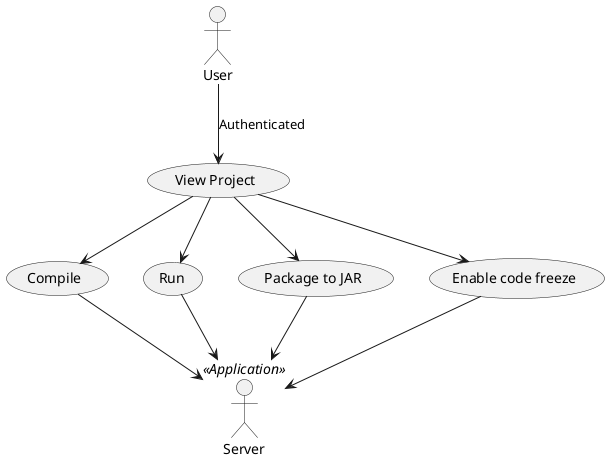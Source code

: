 @startuml

actor User
actor Server <<Application>>

(View Project) as view

User --> view : Authenticated
view --> (Compile)
view --> (Run)
view --> (Package to JAR)
view --> (Enable code freeze)

(Compile) --> Server
(Run) --> Server
(Package to JAR) --> Server
(Enable code freeze) --> Server

@enduml